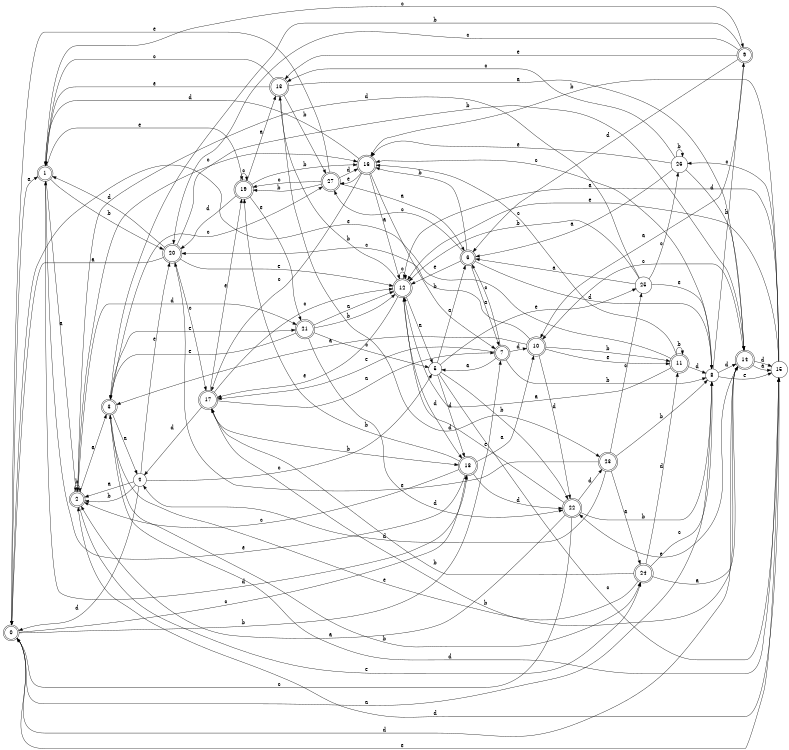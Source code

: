 digraph n23_7 {
__start0 [label="" shape="none"];

rankdir=LR;
size="8,5";

s0 [style="rounded,filled", color="black", fillcolor="white" shape="doublecircle", label="0"];
s1 [style="rounded,filled", color="black", fillcolor="white" shape="doublecircle", label="1"];
s2 [style="rounded,filled", color="black", fillcolor="white" shape="doublecircle", label="2"];
s3 [style="rounded,filled", color="black", fillcolor="white" shape="doublecircle", label="3"];
s4 [style="filled", color="black", fillcolor="white" shape="circle", label="4"];
s5 [style="filled", color="black", fillcolor="white" shape="circle", label="5"];
s6 [style="rounded,filled", color="black", fillcolor="white" shape="doublecircle", label="6"];
s7 [style="rounded,filled", color="black", fillcolor="white" shape="doublecircle", label="7"];
s8 [style="filled", color="black", fillcolor="white" shape="circle", label="8"];
s9 [style="rounded,filled", color="black", fillcolor="white" shape="doublecircle", label="9"];
s10 [style="rounded,filled", color="black", fillcolor="white" shape="doublecircle", label="10"];
s11 [style="rounded,filled", color="black", fillcolor="white" shape="doublecircle", label="11"];
s12 [style="rounded,filled", color="black", fillcolor="white" shape="doublecircle", label="12"];
s13 [style="rounded,filled", color="black", fillcolor="white" shape="doublecircle", label="13"];
s14 [style="rounded,filled", color="black", fillcolor="white" shape="doublecircle", label="14"];
s15 [style="filled", color="black", fillcolor="white" shape="circle", label="15"];
s16 [style="rounded,filled", color="black", fillcolor="white" shape="doublecircle", label="16"];
s17 [style="rounded,filled", color="black", fillcolor="white" shape="doublecircle", label="17"];
s18 [style="rounded,filled", color="black", fillcolor="white" shape="doublecircle", label="18"];
s19 [style="rounded,filled", color="black", fillcolor="white" shape="doublecircle", label="19"];
s20 [style="rounded,filled", color="black", fillcolor="white" shape="doublecircle", label="20"];
s21 [style="rounded,filled", color="black", fillcolor="white" shape="doublecircle", label="21"];
s22 [style="rounded,filled", color="black", fillcolor="white" shape="doublecircle", label="22"];
s23 [style="rounded,filled", color="black", fillcolor="white" shape="doublecircle", label="23"];
s24 [style="rounded,filled", color="black", fillcolor="white" shape="doublecircle", label="24"];
s25 [style="filled", color="black", fillcolor="white" shape="circle", label="25"];
s26 [style="filled", color="black", fillcolor="white" shape="circle", label="26"];
s27 [style="rounded,filled", color="black", fillcolor="white" shape="doublecircle", label="27"];
s0 -> s1 [label="a"];
s0 -> s7 [label="b"];
s0 -> s18 [label="c"];
s0 -> s14 [label="d"];
s0 -> s15 [label="e"];
s1 -> s2 [label="a"];
s1 -> s20 [label="b"];
s1 -> s9 [label="c"];
s1 -> s18 [label="d"];
s1 -> s19 [label="e"];
s2 -> s3 [label="a"];
s2 -> s2 [label="b"];
s2 -> s16 [label="c"];
s2 -> s21 [label="d"];
s2 -> s24 [label="e"];
s3 -> s4 [label="a"];
s3 -> s24 [label="b"];
s3 -> s27 [label="c"];
s3 -> s15 [label="d"];
s3 -> s21 [label="e"];
s4 -> s2 [label="a"];
s4 -> s2 [label="b"];
s4 -> s5 [label="c"];
s4 -> s0 [label="d"];
s4 -> s20 [label="e"];
s5 -> s6 [label="a"];
s5 -> s22 [label="b"];
s5 -> s15 [label="c"];
s5 -> s18 [label="d"];
s5 -> s25 [label="e"];
s6 -> s7 [label="a"];
s6 -> s16 [label="b"];
s6 -> s27 [label="c"];
s6 -> s8 [label="d"];
s6 -> s12 [label="e"];
s7 -> s5 [label="a"];
s7 -> s8 [label="b"];
s7 -> s6 [label="c"];
s7 -> s10 [label="d"];
s7 -> s17 [label="e"];
s8 -> s0 [label="a"];
s8 -> s9 [label="b"];
s8 -> s16 [label="c"];
s8 -> s14 [label="d"];
s8 -> s15 [label="e"];
s9 -> s10 [label="a"];
s9 -> s3 [label="b"];
s9 -> s20 [label="c"];
s9 -> s6 [label="d"];
s9 -> s13 [label="e"];
s10 -> s3 [label="a"];
s10 -> s11 [label="b"];
s10 -> s20 [label="c"];
s10 -> s22 [label="d"];
s10 -> s11 [label="e"];
s11 -> s12 [label="a"];
s11 -> s11 [label="b"];
s11 -> s16 [label="c"];
s11 -> s8 [label="d"];
s11 -> s0 [label="e"];
s12 -> s5 [label="a"];
s12 -> s13 [label="b"];
s12 -> s12 [label="c"];
s12 -> s18 [label="d"];
s12 -> s17 [label="e"];
s13 -> s14 [label="a"];
s13 -> s27 [label="b"];
s13 -> s1 [label="c"];
s13 -> s23 [label="d"];
s13 -> s1 [label="e"];
s14 -> s15 [label="a"];
s14 -> s17 [label="b"];
s14 -> s10 [label="c"];
s14 -> s15 [label="d"];
s14 -> s22 [label="e"];
s15 -> s12 [label="a"];
s15 -> s16 [label="b"];
s15 -> s26 [label="c"];
s15 -> s2 [label="d"];
s15 -> s12 [label="e"];
s16 -> s12 [label="a"];
s16 -> s7 [label="b"];
s16 -> s17 [label="c"];
s16 -> s1 [label="d"];
s16 -> s27 [label="e"];
s17 -> s7 [label="a"];
s17 -> s18 [label="b"];
s17 -> s12 [label="c"];
s17 -> s4 [label="d"];
s17 -> s19 [label="e"];
s18 -> s10 [label="a"];
s18 -> s19 [label="b"];
s18 -> s2 [label="c"];
s18 -> s22 [label="d"];
s18 -> s1 [label="e"];
s19 -> s13 [label="a"];
s19 -> s16 [label="b"];
s19 -> s19 [label="c"];
s19 -> s20 [label="d"];
s19 -> s21 [label="e"];
s20 -> s0 [label="a"];
s20 -> s14 [label="b"];
s20 -> s17 [label="c"];
s20 -> s1 [label="d"];
s20 -> s12 [label="e"];
s21 -> s12 [label="a"];
s21 -> s12 [label="b"];
s21 -> s5 [label="c"];
s21 -> s22 [label="d"];
s21 -> s3 [label="e"];
s22 -> s2 [label="a"];
s22 -> s8 [label="b"];
s22 -> s0 [label="c"];
s22 -> s23 [label="d"];
s22 -> s12 [label="e"];
s23 -> s24 [label="a"];
s23 -> s8 [label="b"];
s23 -> s25 [label="c"];
s23 -> s4 [label="d"];
s23 -> s20 [label="e"];
s24 -> s14 [label="a"];
s24 -> s17 [label="b"];
s24 -> s8 [label="c"];
s24 -> s11 [label="d"];
s24 -> s3 [label="e"];
s25 -> s6 [label="a"];
s25 -> s12 [label="b"];
s25 -> s26 [label="c"];
s25 -> s2 [label="d"];
s25 -> s8 [label="e"];
s26 -> s6 [label="a"];
s26 -> s26 [label="b"];
s26 -> s13 [label="c"];
s26 -> s14 [label="d"];
s26 -> s16 [label="e"];
s27 -> s6 [label="a"];
s27 -> s19 [label="b"];
s27 -> s19 [label="c"];
s27 -> s16 [label="d"];
s27 -> s0 [label="e"];

}